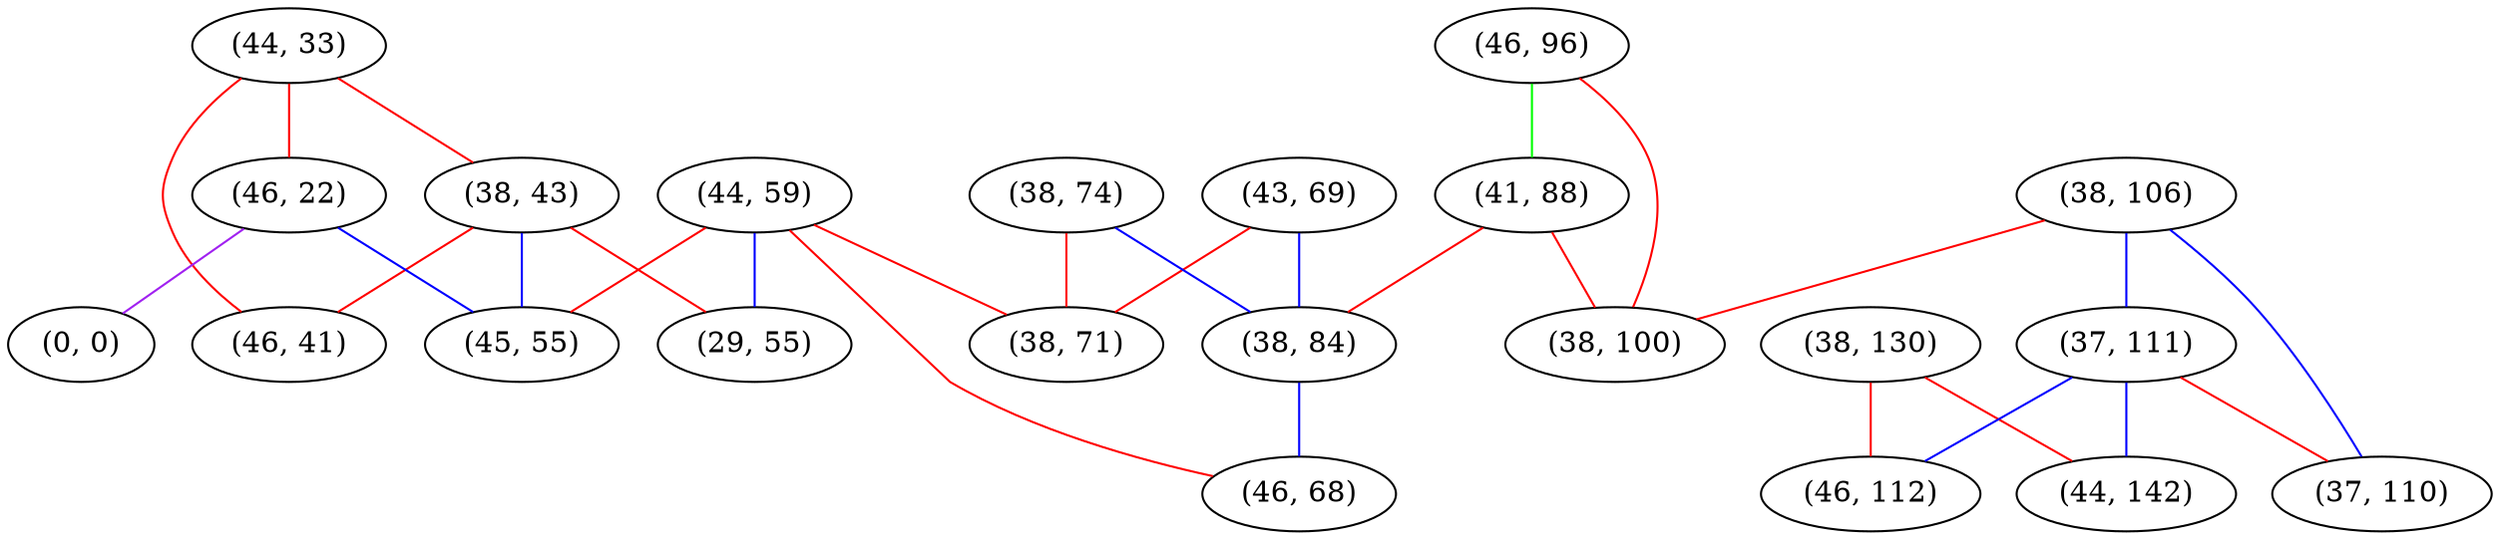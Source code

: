 graph "" {
"(44, 33)";
"(44, 59)";
"(43, 69)";
"(38, 43)";
"(38, 74)";
"(46, 96)";
"(38, 71)";
"(41, 88)";
"(38, 106)";
"(38, 130)";
"(46, 22)";
"(38, 100)";
"(0, 0)";
"(38, 84)";
"(37, 111)";
"(46, 41)";
"(46, 112)";
"(45, 55)";
"(44, 142)";
"(46, 68)";
"(37, 110)";
"(29, 55)";
"(44, 33)" -- "(38, 43)"  [color=red, key=0, weight=1];
"(44, 33)" -- "(46, 41)"  [color=red, key=0, weight=1];
"(44, 33)" -- "(46, 22)"  [color=red, key=0, weight=1];
"(44, 59)" -- "(46, 68)"  [color=red, key=0, weight=1];
"(44, 59)" -- "(45, 55)"  [color=red, key=0, weight=1];
"(44, 59)" -- "(38, 71)"  [color=red, key=0, weight=1];
"(44, 59)" -- "(29, 55)"  [color=blue, key=0, weight=3];
"(43, 69)" -- "(38, 84)"  [color=blue, key=0, weight=3];
"(43, 69)" -- "(38, 71)"  [color=red, key=0, weight=1];
"(38, 43)" -- "(46, 41)"  [color=red, key=0, weight=1];
"(38, 43)" -- "(29, 55)"  [color=red, key=0, weight=1];
"(38, 43)" -- "(45, 55)"  [color=blue, key=0, weight=3];
"(38, 74)" -- "(38, 84)"  [color=blue, key=0, weight=3];
"(38, 74)" -- "(38, 71)"  [color=red, key=0, weight=1];
"(46, 96)" -- "(38, 100)"  [color=red, key=0, weight=1];
"(46, 96)" -- "(41, 88)"  [color=green, key=0, weight=2];
"(41, 88)" -- "(38, 84)"  [color=red, key=0, weight=1];
"(41, 88)" -- "(38, 100)"  [color=red, key=0, weight=1];
"(38, 106)" -- "(37, 110)"  [color=blue, key=0, weight=3];
"(38, 106)" -- "(38, 100)"  [color=red, key=0, weight=1];
"(38, 106)" -- "(37, 111)"  [color=blue, key=0, weight=3];
"(38, 130)" -- "(44, 142)"  [color=red, key=0, weight=1];
"(38, 130)" -- "(46, 112)"  [color=red, key=0, weight=1];
"(46, 22)" -- "(0, 0)"  [color=purple, key=0, weight=4];
"(46, 22)" -- "(45, 55)"  [color=blue, key=0, weight=3];
"(38, 84)" -- "(46, 68)"  [color=blue, key=0, weight=3];
"(37, 111)" -- "(37, 110)"  [color=red, key=0, weight=1];
"(37, 111)" -- "(44, 142)"  [color=blue, key=0, weight=3];
"(37, 111)" -- "(46, 112)"  [color=blue, key=0, weight=3];
}
